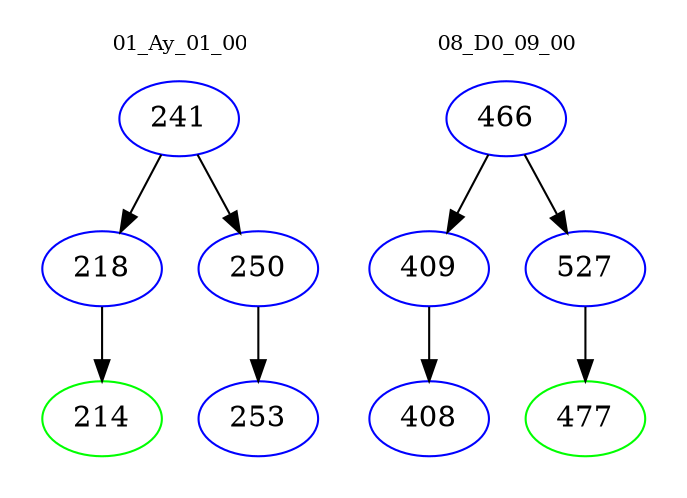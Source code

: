 digraph{
subgraph cluster_0 {
color = white
label = "01_Ay_01_00";
fontsize=10;
T0_241 [label="241", color="blue"]
T0_241 -> T0_218 [color="black"]
T0_218 [label="218", color="blue"]
T0_218 -> T0_214 [color="black"]
T0_214 [label="214", color="green"]
T0_241 -> T0_250 [color="black"]
T0_250 [label="250", color="blue"]
T0_250 -> T0_253 [color="black"]
T0_253 [label="253", color="blue"]
}
subgraph cluster_1 {
color = white
label = "08_D0_09_00";
fontsize=10;
T1_466 [label="466", color="blue"]
T1_466 -> T1_409 [color="black"]
T1_409 [label="409", color="blue"]
T1_409 -> T1_408 [color="black"]
T1_408 [label="408", color="blue"]
T1_466 -> T1_527 [color="black"]
T1_527 [label="527", color="blue"]
T1_527 -> T1_477 [color="black"]
T1_477 [label="477", color="green"]
}
}
